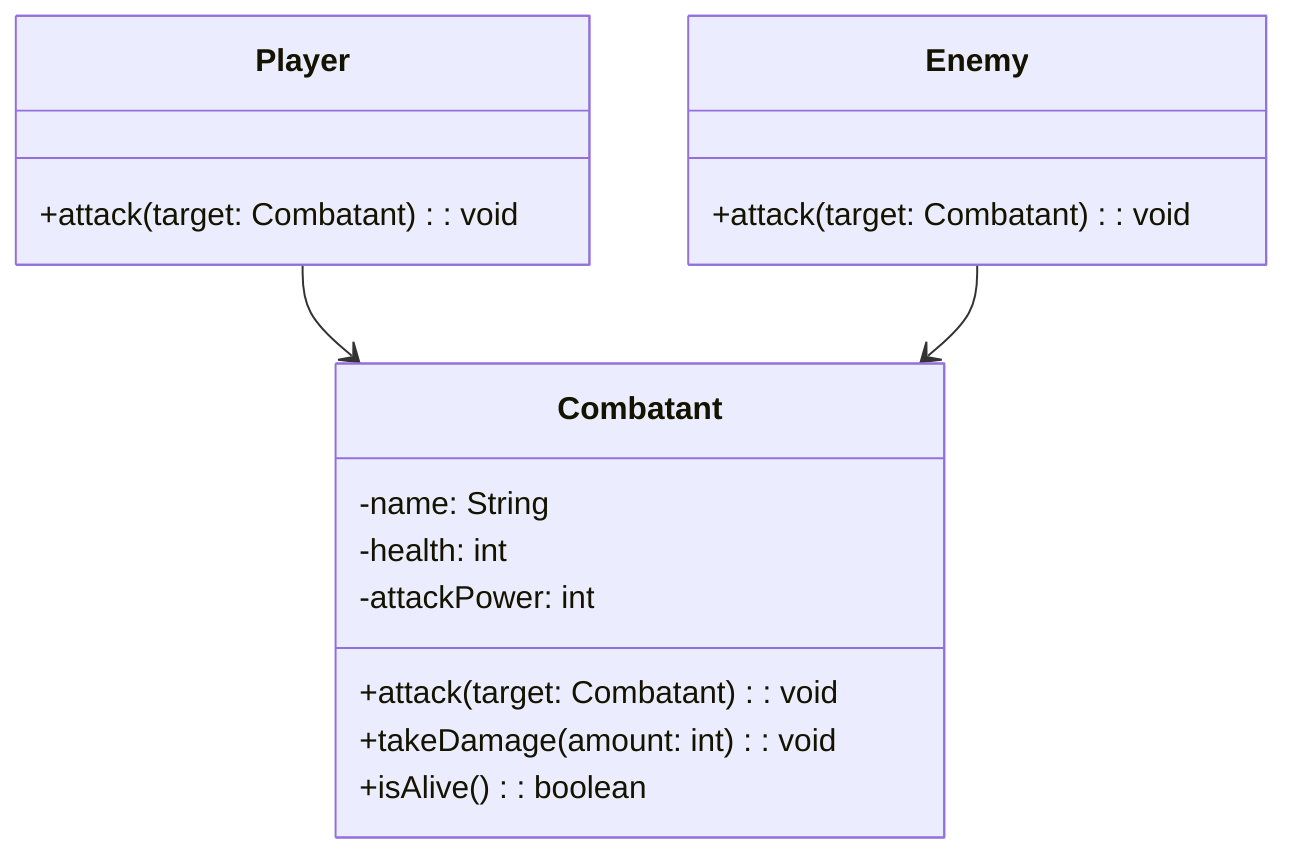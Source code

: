 classDiagram
    class Combatant {
        -name: String
        -health: int
        -attackPower: int
        +attack(target: Combatant): void
        +takeDamage(amount: int): void
        +isAlive(): boolean
    }

    class Player {
        +attack(target: Combatant): void
    }

    class Enemy {
        +attack(target: Combatant): void
    }

    Player --> Combatant
    Enemy --> Combatant
